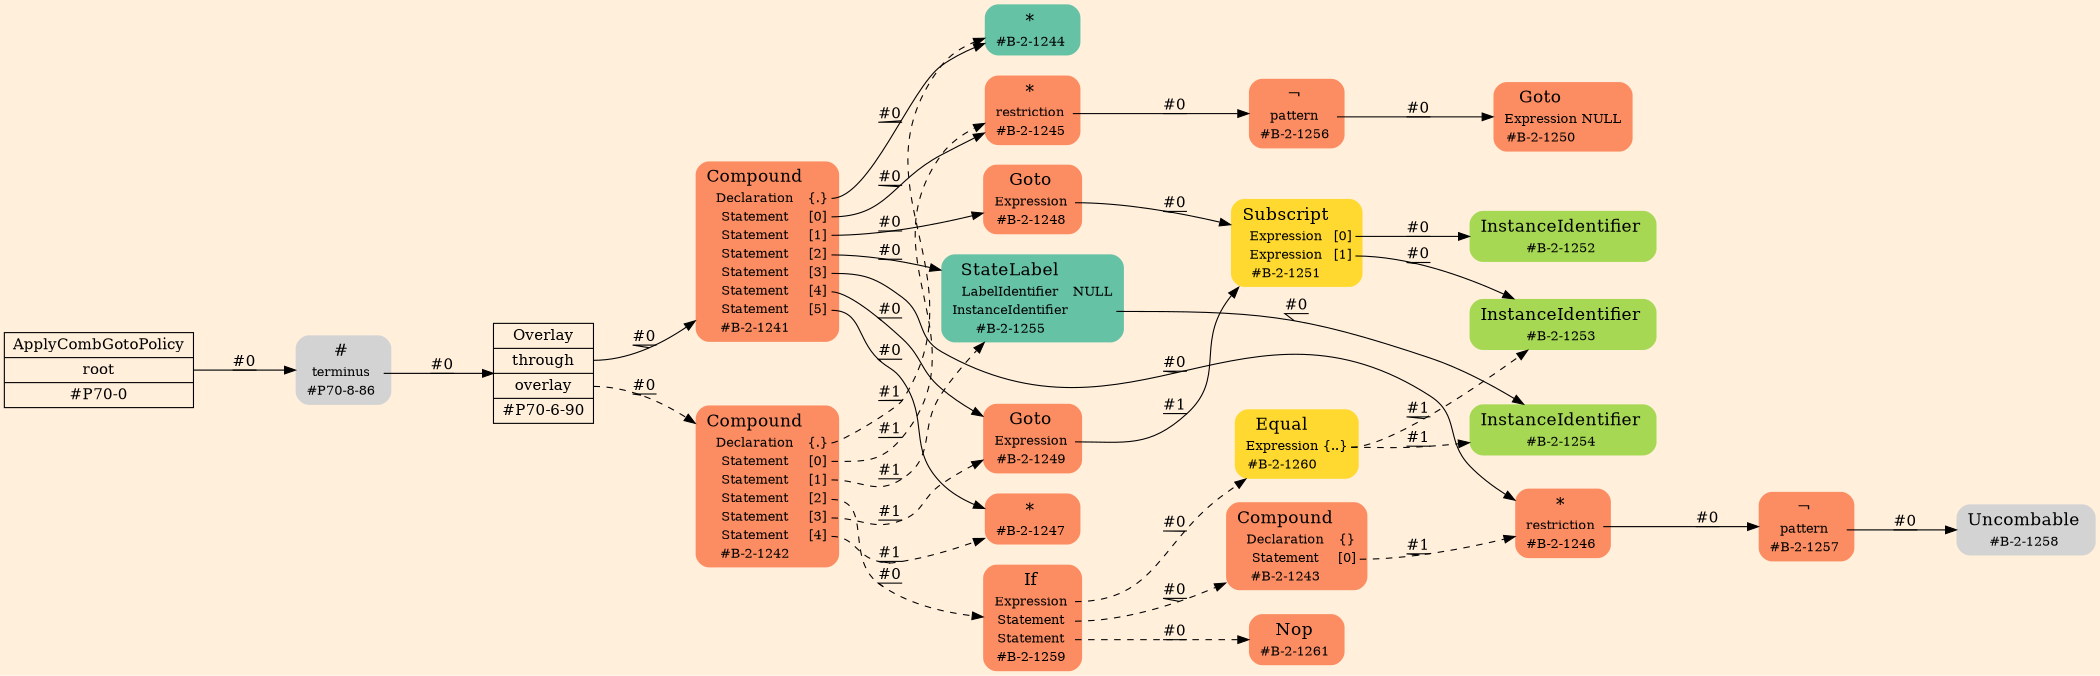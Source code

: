 digraph Inferno {
graph [
rankdir = "LR"
ranksep = 1.0
size = "14,20"
bgcolor = antiquewhite1
];
node [
];
"CR#P70-0" [
shape = "record"
fillcolor = "transparent"
label = "<fixed> ApplyCombGotoPolicy | <port0> root | <port1> #P70-0"
style = "filled"
fontsize = "14"
fillcolor = antiquewhite1
];
"#P70-8-86" [
shape = "plaintext"
label = <<TABLE BORDER="0" CELLBORDER="0" CELLSPACING="0">
 <TR>
  <TD><FONT POINT-SIZE="16.0">#</FONT></TD>
  <TD></TD>
 </TR>
 <TR>
  <TD>terminus</TD>
  <TD PORT="port0"></TD>
 </TR>
 <TR>
  <TD>#P70-8-86</TD>
  <TD PORT="port1"></TD>
 </TR>
</TABLE>>
style = "rounded,filled"
fontsize = "12"
];
"#P70-6-90" [
shape = "record"
label = "<fixed> Overlay | <port0> through | <port1> overlay | <port2> #P70-6-90"
style = "filled"
fontsize = "14"
fillcolor = antiquewhite1
];
"#B-2-1241" [
shape = "plaintext"
fillcolor = "/set28/2"
label = <<TABLE BORDER="0" CELLBORDER="0" CELLSPACING="0">
 <TR>
  <TD><FONT POINT-SIZE="16.0">Compound</FONT></TD>
  <TD></TD>
 </TR>
 <TR>
  <TD>Declaration</TD>
  <TD PORT="port0">{.}</TD>
 </TR>
 <TR>
  <TD>Statement</TD>
  <TD PORT="port1">[0]</TD>
 </TR>
 <TR>
  <TD>Statement</TD>
  <TD PORT="port2">[1]</TD>
 </TR>
 <TR>
  <TD>Statement</TD>
  <TD PORT="port3">[2]</TD>
 </TR>
 <TR>
  <TD>Statement</TD>
  <TD PORT="port4">[3]</TD>
 </TR>
 <TR>
  <TD>Statement</TD>
  <TD PORT="port5">[4]</TD>
 </TR>
 <TR>
  <TD>Statement</TD>
  <TD PORT="port6">[5]</TD>
 </TR>
 <TR>
  <TD>#B-2-1241</TD>
  <TD PORT="port7"></TD>
 </TR>
</TABLE>>
style = "rounded,filled"
fontsize = "12"
];
"#B-2-1244" [
shape = "plaintext"
fillcolor = "/set28/1"
label = <<TABLE BORDER="0" CELLBORDER="0" CELLSPACING="0">
 <TR>
  <TD><FONT POINT-SIZE="16.0">*</FONT></TD>
  <TD></TD>
 </TR>
 <TR>
  <TD>#B-2-1244</TD>
  <TD PORT="port0"></TD>
 </TR>
</TABLE>>
style = "rounded,filled"
fontsize = "12"
];
"#B-2-1245" [
shape = "plaintext"
fillcolor = "/set28/2"
label = <<TABLE BORDER="0" CELLBORDER="0" CELLSPACING="0">
 <TR>
  <TD><FONT POINT-SIZE="16.0">*</FONT></TD>
  <TD></TD>
 </TR>
 <TR>
  <TD>restriction</TD>
  <TD PORT="port0"></TD>
 </TR>
 <TR>
  <TD>#B-2-1245</TD>
  <TD PORT="port1"></TD>
 </TR>
</TABLE>>
style = "rounded,filled"
fontsize = "12"
];
"#B-2-1256" [
shape = "plaintext"
fillcolor = "/set28/2"
label = <<TABLE BORDER="0" CELLBORDER="0" CELLSPACING="0">
 <TR>
  <TD><FONT POINT-SIZE="16.0">¬</FONT></TD>
  <TD></TD>
 </TR>
 <TR>
  <TD>pattern</TD>
  <TD PORT="port0"></TD>
 </TR>
 <TR>
  <TD>#B-2-1256</TD>
  <TD PORT="port1"></TD>
 </TR>
</TABLE>>
style = "rounded,filled"
fontsize = "12"
];
"#B-2-1250" [
shape = "plaintext"
fillcolor = "/set28/2"
label = <<TABLE BORDER="0" CELLBORDER="0" CELLSPACING="0">
 <TR>
  <TD><FONT POINT-SIZE="16.0">Goto</FONT></TD>
  <TD></TD>
 </TR>
 <TR>
  <TD>Expression</TD>
  <TD PORT="port0">NULL</TD>
 </TR>
 <TR>
  <TD>#B-2-1250</TD>
  <TD PORT="port1"></TD>
 </TR>
</TABLE>>
style = "rounded,filled"
fontsize = "12"
];
"#B-2-1248" [
shape = "plaintext"
fillcolor = "/set28/2"
label = <<TABLE BORDER="0" CELLBORDER="0" CELLSPACING="0">
 <TR>
  <TD><FONT POINT-SIZE="16.0">Goto</FONT></TD>
  <TD></TD>
 </TR>
 <TR>
  <TD>Expression</TD>
  <TD PORT="port0"></TD>
 </TR>
 <TR>
  <TD>#B-2-1248</TD>
  <TD PORT="port1"></TD>
 </TR>
</TABLE>>
style = "rounded,filled"
fontsize = "12"
];
"#B-2-1251" [
shape = "plaintext"
fillcolor = "/set28/6"
label = <<TABLE BORDER="0" CELLBORDER="0" CELLSPACING="0">
 <TR>
  <TD><FONT POINT-SIZE="16.0">Subscript</FONT></TD>
  <TD></TD>
 </TR>
 <TR>
  <TD>Expression</TD>
  <TD PORT="port0">[0]</TD>
 </TR>
 <TR>
  <TD>Expression</TD>
  <TD PORT="port1">[1]</TD>
 </TR>
 <TR>
  <TD>#B-2-1251</TD>
  <TD PORT="port2"></TD>
 </TR>
</TABLE>>
style = "rounded,filled"
fontsize = "12"
];
"#B-2-1252" [
shape = "plaintext"
fillcolor = "/set28/5"
label = <<TABLE BORDER="0" CELLBORDER="0" CELLSPACING="0">
 <TR>
  <TD><FONT POINT-SIZE="16.0">InstanceIdentifier</FONT></TD>
  <TD></TD>
 </TR>
 <TR>
  <TD>#B-2-1252</TD>
  <TD PORT="port0"></TD>
 </TR>
</TABLE>>
style = "rounded,filled"
fontsize = "12"
];
"#B-2-1253" [
shape = "plaintext"
fillcolor = "/set28/5"
label = <<TABLE BORDER="0" CELLBORDER="0" CELLSPACING="0">
 <TR>
  <TD><FONT POINT-SIZE="16.0">InstanceIdentifier</FONT></TD>
  <TD></TD>
 </TR>
 <TR>
  <TD>#B-2-1253</TD>
  <TD PORT="port0"></TD>
 </TR>
</TABLE>>
style = "rounded,filled"
fontsize = "12"
];
"#B-2-1255" [
shape = "plaintext"
fillcolor = "/set28/1"
label = <<TABLE BORDER="0" CELLBORDER="0" CELLSPACING="0">
 <TR>
  <TD><FONT POINT-SIZE="16.0">StateLabel</FONT></TD>
  <TD></TD>
 </TR>
 <TR>
  <TD>LabelIdentifier</TD>
  <TD PORT="port0">NULL</TD>
 </TR>
 <TR>
  <TD>InstanceIdentifier</TD>
  <TD PORT="port1"></TD>
 </TR>
 <TR>
  <TD>#B-2-1255</TD>
  <TD PORT="port2"></TD>
 </TR>
</TABLE>>
style = "rounded,filled"
fontsize = "12"
];
"#B-2-1254" [
shape = "plaintext"
fillcolor = "/set28/5"
label = <<TABLE BORDER="0" CELLBORDER="0" CELLSPACING="0">
 <TR>
  <TD><FONT POINT-SIZE="16.0">InstanceIdentifier</FONT></TD>
  <TD></TD>
 </TR>
 <TR>
  <TD>#B-2-1254</TD>
  <TD PORT="port0"></TD>
 </TR>
</TABLE>>
style = "rounded,filled"
fontsize = "12"
];
"#B-2-1246" [
shape = "plaintext"
fillcolor = "/set28/2"
label = <<TABLE BORDER="0" CELLBORDER="0" CELLSPACING="0">
 <TR>
  <TD><FONT POINT-SIZE="16.0">*</FONT></TD>
  <TD></TD>
 </TR>
 <TR>
  <TD>restriction</TD>
  <TD PORT="port0"></TD>
 </TR>
 <TR>
  <TD>#B-2-1246</TD>
  <TD PORT="port1"></TD>
 </TR>
</TABLE>>
style = "rounded,filled"
fontsize = "12"
];
"#B-2-1257" [
shape = "plaintext"
fillcolor = "/set28/2"
label = <<TABLE BORDER="0" CELLBORDER="0" CELLSPACING="0">
 <TR>
  <TD><FONT POINT-SIZE="16.0">¬</FONT></TD>
  <TD></TD>
 </TR>
 <TR>
  <TD>pattern</TD>
  <TD PORT="port0"></TD>
 </TR>
 <TR>
  <TD>#B-2-1257</TD>
  <TD PORT="port1"></TD>
 </TR>
</TABLE>>
style = "rounded,filled"
fontsize = "12"
];
"#B-2-1258" [
shape = "plaintext"
label = <<TABLE BORDER="0" CELLBORDER="0" CELLSPACING="0">
 <TR>
  <TD><FONT POINT-SIZE="16.0">Uncombable</FONT></TD>
  <TD></TD>
 </TR>
 <TR>
  <TD>#B-2-1258</TD>
  <TD PORT="port0"></TD>
 </TR>
</TABLE>>
style = "rounded,filled"
fontsize = "12"
];
"#B-2-1249" [
shape = "plaintext"
fillcolor = "/set28/2"
label = <<TABLE BORDER="0" CELLBORDER="0" CELLSPACING="0">
 <TR>
  <TD><FONT POINT-SIZE="16.0">Goto</FONT></TD>
  <TD></TD>
 </TR>
 <TR>
  <TD>Expression</TD>
  <TD PORT="port0"></TD>
 </TR>
 <TR>
  <TD>#B-2-1249</TD>
  <TD PORT="port1"></TD>
 </TR>
</TABLE>>
style = "rounded,filled"
fontsize = "12"
];
"#B-2-1247" [
shape = "plaintext"
fillcolor = "/set28/2"
label = <<TABLE BORDER="0" CELLBORDER="0" CELLSPACING="0">
 <TR>
  <TD><FONT POINT-SIZE="16.0">*</FONT></TD>
  <TD></TD>
 </TR>
 <TR>
  <TD>#B-2-1247</TD>
  <TD PORT="port0"></TD>
 </TR>
</TABLE>>
style = "rounded,filled"
fontsize = "12"
];
"#B-2-1242" [
shape = "plaintext"
fillcolor = "/set28/2"
label = <<TABLE BORDER="0" CELLBORDER="0" CELLSPACING="0">
 <TR>
  <TD><FONT POINT-SIZE="16.0">Compound</FONT></TD>
  <TD></TD>
 </TR>
 <TR>
  <TD>Declaration</TD>
  <TD PORT="port0">{.}</TD>
 </TR>
 <TR>
  <TD>Statement</TD>
  <TD PORT="port1">[0]</TD>
 </TR>
 <TR>
  <TD>Statement</TD>
  <TD PORT="port2">[1]</TD>
 </TR>
 <TR>
  <TD>Statement</TD>
  <TD PORT="port3">[2]</TD>
 </TR>
 <TR>
  <TD>Statement</TD>
  <TD PORT="port4">[3]</TD>
 </TR>
 <TR>
  <TD>Statement</TD>
  <TD PORT="port5">[4]</TD>
 </TR>
 <TR>
  <TD>#B-2-1242</TD>
  <TD PORT="port6"></TD>
 </TR>
</TABLE>>
style = "rounded,filled"
fontsize = "12"
];
"#B-2-1259" [
shape = "plaintext"
fillcolor = "/set28/2"
label = <<TABLE BORDER="0" CELLBORDER="0" CELLSPACING="0">
 <TR>
  <TD><FONT POINT-SIZE="16.0">If</FONT></TD>
  <TD></TD>
 </TR>
 <TR>
  <TD>Expression</TD>
  <TD PORT="port0"></TD>
 </TR>
 <TR>
  <TD>Statement</TD>
  <TD PORT="port1"></TD>
 </TR>
 <TR>
  <TD>Statement</TD>
  <TD PORT="port2"></TD>
 </TR>
 <TR>
  <TD>#B-2-1259</TD>
  <TD PORT="port3"></TD>
 </TR>
</TABLE>>
style = "rounded,filled"
fontsize = "12"
];
"#B-2-1260" [
shape = "plaintext"
fillcolor = "/set28/6"
label = <<TABLE BORDER="0" CELLBORDER="0" CELLSPACING="0">
 <TR>
  <TD><FONT POINT-SIZE="16.0">Equal</FONT></TD>
  <TD></TD>
 </TR>
 <TR>
  <TD>Expression</TD>
  <TD PORT="port0">{..}</TD>
 </TR>
 <TR>
  <TD>#B-2-1260</TD>
  <TD PORT="port1"></TD>
 </TR>
</TABLE>>
style = "rounded,filled"
fontsize = "12"
];
"#B-2-1243" [
shape = "plaintext"
fillcolor = "/set28/2"
label = <<TABLE BORDER="0" CELLBORDER="0" CELLSPACING="0">
 <TR>
  <TD><FONT POINT-SIZE="16.0">Compound</FONT></TD>
  <TD></TD>
 </TR>
 <TR>
  <TD>Declaration</TD>
  <TD PORT="port0">{}</TD>
 </TR>
 <TR>
  <TD>Statement</TD>
  <TD PORT="port1">[0]</TD>
 </TR>
 <TR>
  <TD>#B-2-1243</TD>
  <TD PORT="port2"></TD>
 </TR>
</TABLE>>
style = "rounded,filled"
fontsize = "12"
];
"#B-2-1261" [
shape = "plaintext"
fillcolor = "/set28/2"
label = <<TABLE BORDER="0" CELLBORDER="0" CELLSPACING="0">
 <TR>
  <TD><FONT POINT-SIZE="16.0">Nop</FONT></TD>
  <TD></TD>
 </TR>
 <TR>
  <TD>#B-2-1261</TD>
  <TD PORT="port0"></TD>
 </TR>
</TABLE>>
style = "rounded,filled"
fontsize = "12"
];
"CR#P70-0":port0 -> "#P70-8-86" [style="solid"
label = "#0"
decorate = true
];
"#P70-8-86":port0 -> "#P70-6-90" [style="solid"
label = "#0"
decorate = true
];
"#P70-6-90":port0 -> "#B-2-1241" [style="solid"
label = "#0"
decorate = true
];
"#P70-6-90":port1 -> "#B-2-1242" [style="dashed"
label = "#0"
decorate = true
];
"#B-2-1241":port0 -> "#B-2-1244" [style="solid"
label = "#0"
decorate = true
];
"#B-2-1241":port1 -> "#B-2-1245" [style="solid"
label = "#0"
decorate = true
];
"#B-2-1241":port2 -> "#B-2-1248" [style="solid"
label = "#0"
decorate = true
];
"#B-2-1241":port3 -> "#B-2-1255" [style="solid"
label = "#0"
decorate = true
];
"#B-2-1241":port4 -> "#B-2-1246" [style="solid"
label = "#0"
decorate = true
];
"#B-2-1241":port5 -> "#B-2-1249" [style="solid"
label = "#0"
decorate = true
];
"#B-2-1241":port6 -> "#B-2-1247" [style="solid"
label = "#0"
decorate = true
];
"#B-2-1245":port0 -> "#B-2-1256" [style="solid"
label = "#0"
decorate = true
];
"#B-2-1256":port0 -> "#B-2-1250" [style="solid"
label = "#0"
decorate = true
];
"#B-2-1248":port0 -> "#B-2-1251" [style="solid"
label = "#0"
decorate = true
];
"#B-2-1251":port0 -> "#B-2-1252" [style="solid"
label = "#0"
decorate = true
];
"#B-2-1251":port1 -> "#B-2-1253" [style="solid"
label = "#0"
decorate = true
];
"#B-2-1255":port1 -> "#B-2-1254" [style="solid"
label = "#0"
decorate = true
];
"#B-2-1246":port0 -> "#B-2-1257" [style="solid"
label = "#0"
decorate = true
];
"#B-2-1257":port0 -> "#B-2-1258" [style="solid"
label = "#0"
decorate = true
];
"#B-2-1249":port0 -> "#B-2-1251" [style="solid"
label = "#1"
decorate = true
];
"#B-2-1242":port0 -> "#B-2-1244" [style="dashed"
label = "#1"
decorate = true
];
"#B-2-1242":port1 -> "#B-2-1245" [style="dashed"
label = "#1"
decorate = true
];
"#B-2-1242":port2 -> "#B-2-1255" [style="dashed"
label = "#1"
decorate = true
];
"#B-2-1242":port3 -> "#B-2-1259" [style="dashed"
label = "#0"
decorate = true
];
"#B-2-1242":port4 -> "#B-2-1249" [style="dashed"
label = "#1"
decorate = true
];
"#B-2-1242":port5 -> "#B-2-1247" [style="dashed"
label = "#1"
decorate = true
];
"#B-2-1259":port0 -> "#B-2-1260" [style="dashed"
label = "#0"
decorate = true
];
"#B-2-1259":port1 -> "#B-2-1243" [style="dashed"
label = "#0"
decorate = true
];
"#B-2-1259":port2 -> "#B-2-1261" [style="dashed"
label = "#0"
decorate = true
];
"#B-2-1260":port0 -> "#B-2-1253" [style="dashed"
label = "#1"
decorate = true
];
"#B-2-1260":port0 -> "#B-2-1254" [style="dashed"
label = "#1"
decorate = true
];
"#B-2-1243":port1 -> "#B-2-1246" [style="dashed"
label = "#1"
decorate = true
];
}

